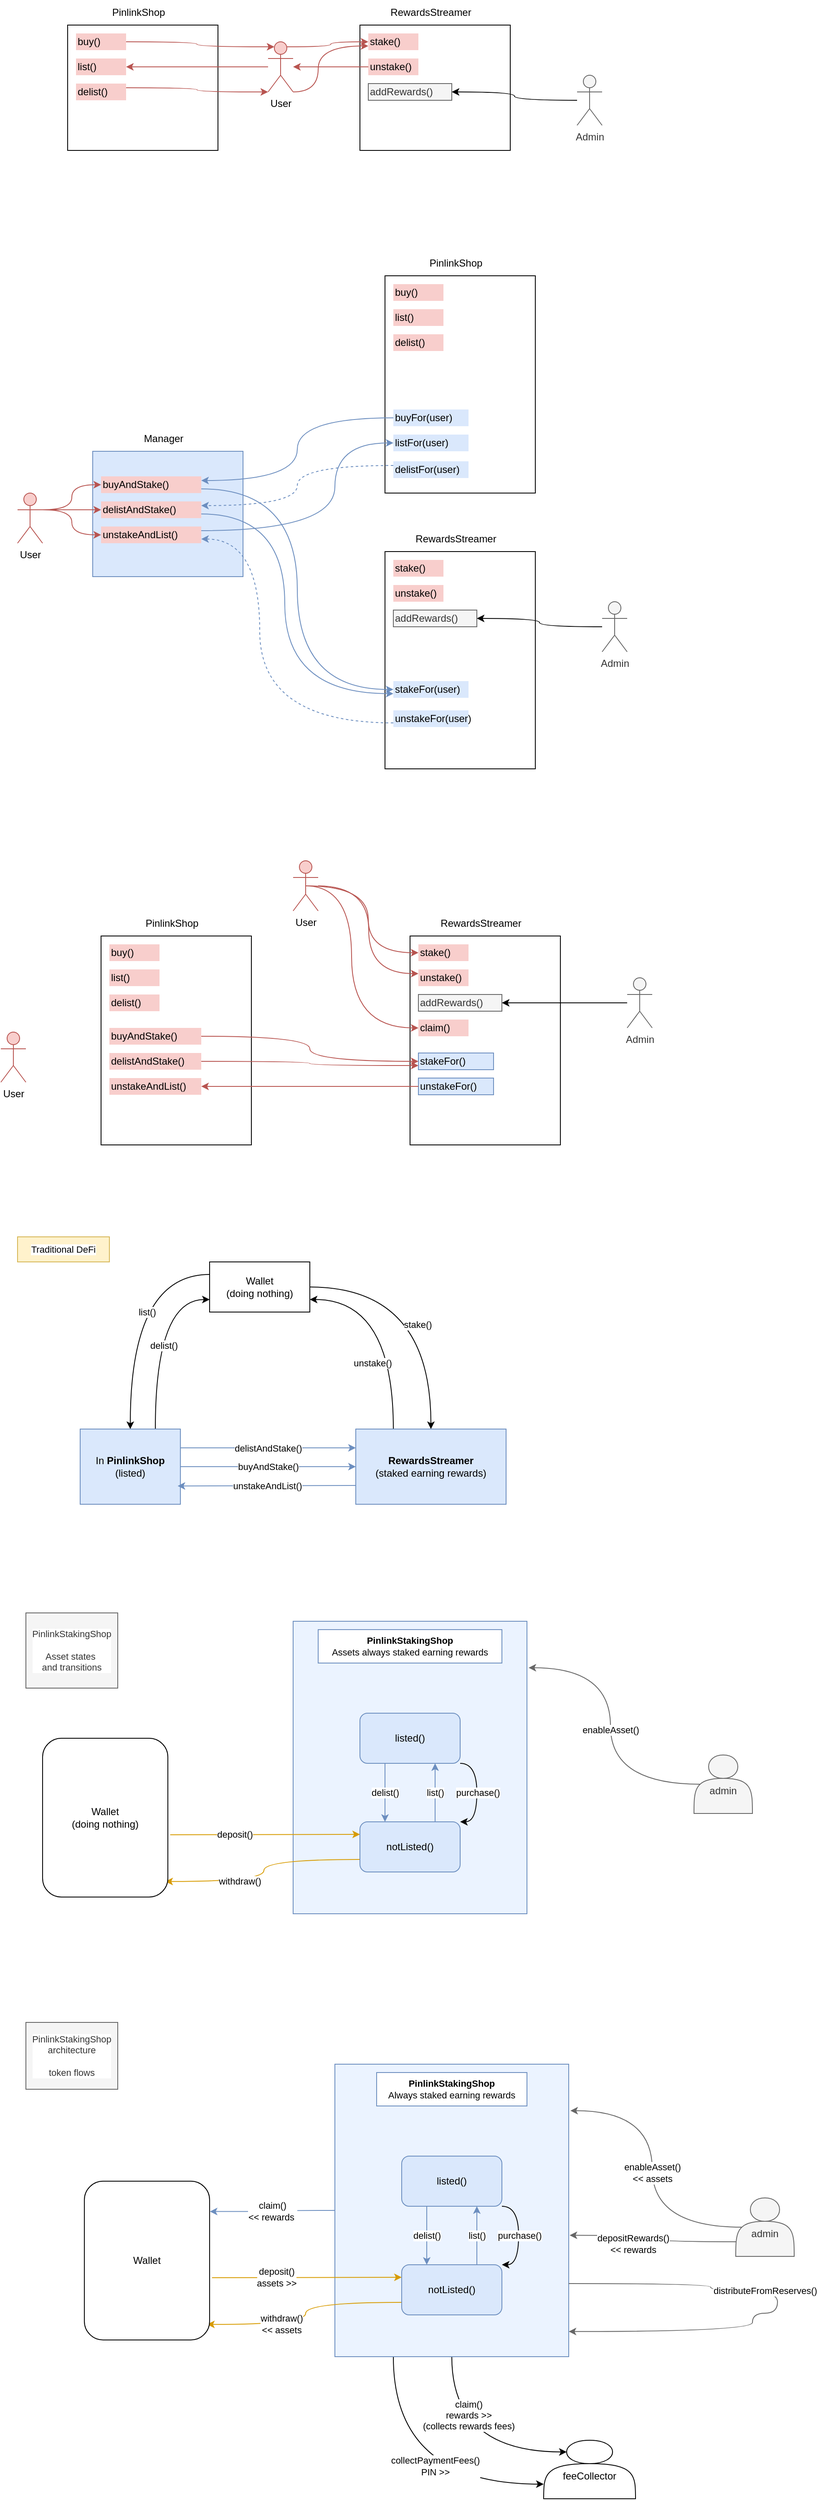 <mxfile version="26.0.16">
  <diagram name="Page-1" id="Sawo83BMKbQdK75Qdi_J">
    <mxGraphModel dx="1673" dy="957" grid="1" gridSize="10" guides="1" tooltips="1" connect="1" arrows="1" fold="1" page="1" pageScale="1" pageWidth="850" pageHeight="1100" math="0" shadow="0">
      <root>
        <mxCell id="0" />
        <mxCell id="1" parent="0" />
        <mxCell id="PQhuScfrUYGWe95c9BbK-16" value="" style="rounded=0;whiteSpace=wrap;html=1;fillColor=light-dark(#ebf3ff, #1d293b);strokeColor=#6c8ebf;" parent="1" vertex="1">
          <mxGeometry x="400" y="2200" width="280" height="350" as="geometry" />
        </mxCell>
        <mxCell id="JGkmI-_ZL2MUS3Ad0X21-11" value="" style="group" parent="1" vertex="1" connectable="0">
          <mxGeometry x="130" y="260" width="180" height="180" as="geometry" />
        </mxCell>
        <mxCell id="JGkmI-_ZL2MUS3Ad0X21-6" value="" style="whiteSpace=wrap;html=1;" parent="JGkmI-_ZL2MUS3Ad0X21-11" vertex="1">
          <mxGeometry y="30" width="180" height="150" as="geometry" />
        </mxCell>
        <mxCell id="JGkmI-_ZL2MUS3Ad0X21-7" value="PinlinkShop" style="text;html=1;align=center;verticalAlign=middle;whiteSpace=wrap;rounded=0;" parent="JGkmI-_ZL2MUS3Ad0X21-11" vertex="1">
          <mxGeometry x="55" width="60" height="30" as="geometry" />
        </mxCell>
        <mxCell id="JGkmI-_ZL2MUS3Ad0X21-8" value="list()" style="rounded=0;whiteSpace=wrap;html=1;strokeColor=none;fillColor=#f8cecc;align=left;" parent="JGkmI-_ZL2MUS3Ad0X21-11" vertex="1">
          <mxGeometry x="10" y="70" width="60" height="20" as="geometry" />
        </mxCell>
        <mxCell id="JGkmI-_ZL2MUS3Ad0X21-9" value="delist()" style="rounded=0;whiteSpace=wrap;html=1;strokeColor=none;fillColor=#f8cecc;align=left;" parent="JGkmI-_ZL2MUS3Ad0X21-11" vertex="1">
          <mxGeometry x="10" y="100" width="60" height="20" as="geometry" />
        </mxCell>
        <mxCell id="JGkmI-_ZL2MUS3Ad0X21-10" value="buy()" style="rounded=0;whiteSpace=wrap;html=1;strokeColor=none;fillColor=#f8cecc;align=left;" parent="JGkmI-_ZL2MUS3Ad0X21-11" vertex="1">
          <mxGeometry x="10" y="40" width="60" height="20" as="geometry" />
        </mxCell>
        <mxCell id="JGkmI-_ZL2MUS3Ad0X21-13" value="" style="group" parent="1" vertex="1" connectable="0">
          <mxGeometry x="480" y="260" width="180" height="180" as="geometry" />
        </mxCell>
        <mxCell id="JGkmI-_ZL2MUS3Ad0X21-14" value="" style="whiteSpace=wrap;html=1;" parent="JGkmI-_ZL2MUS3Ad0X21-13" vertex="1">
          <mxGeometry y="30" width="180" height="150" as="geometry" />
        </mxCell>
        <mxCell id="JGkmI-_ZL2MUS3Ad0X21-15" value="RewardsStreamer" style="text;html=1;align=center;verticalAlign=middle;whiteSpace=wrap;rounded=0;" parent="JGkmI-_ZL2MUS3Ad0X21-13" vertex="1">
          <mxGeometry x="55" width="60" height="30" as="geometry" />
        </mxCell>
        <mxCell id="JGkmI-_ZL2MUS3Ad0X21-16" value="stake()" style="rounded=0;whiteSpace=wrap;html=1;strokeColor=none;fillColor=#f8cecc;align=left;" parent="JGkmI-_ZL2MUS3Ad0X21-13" vertex="1">
          <mxGeometry x="10" y="40" width="60" height="20" as="geometry" />
        </mxCell>
        <mxCell id="JGkmI-_ZL2MUS3Ad0X21-17" value="unstake()" style="rounded=0;whiteSpace=wrap;html=1;strokeColor=none;fillColor=#f8cecc;align=left;" parent="JGkmI-_ZL2MUS3Ad0X21-13" vertex="1">
          <mxGeometry x="10" y="70" width="60" height="20" as="geometry" />
        </mxCell>
        <mxCell id="JGkmI-_ZL2MUS3Ad0X21-18" value="addRewards()" style="rounded=0;whiteSpace=wrap;html=1;strokeColor=#666666;fillColor=#f5f5f5;align=left;fontColor=#333333;" parent="JGkmI-_ZL2MUS3Ad0X21-13" vertex="1">
          <mxGeometry x="10" y="100" width="100" height="20" as="geometry" />
        </mxCell>
        <mxCell id="JGkmI-_ZL2MUS3Ad0X21-28" style="edgeStyle=orthogonalEdgeStyle;shape=connector;curved=1;rounded=0;orthogonalLoop=1;jettySize=auto;html=1;entryX=1;entryY=0.5;entryDx=0;entryDy=0;strokeColor=#b85450;align=center;verticalAlign=middle;fontFamily=Helvetica;fontSize=11;fontColor=default;labelBackgroundColor=default;endArrow=classic;fillColor=#f8cecc;" parent="1" source="JGkmI-_ZL2MUS3Ad0X21-19" target="JGkmI-_ZL2MUS3Ad0X21-8" edge="1">
          <mxGeometry relative="1" as="geometry" />
        </mxCell>
        <mxCell id="JGkmI-_ZL2MUS3Ad0X21-29" style="edgeStyle=orthogonalEdgeStyle;shape=connector;curved=1;rounded=0;orthogonalLoop=1;jettySize=auto;html=1;exitX=0.75;exitY=0.1;exitDx=0;exitDy=0;exitPerimeter=0;entryX=0;entryY=0.5;entryDx=0;entryDy=0;strokeColor=#b85450;align=center;verticalAlign=middle;fontFamily=Helvetica;fontSize=11;fontColor=default;labelBackgroundColor=default;endArrow=classic;fillColor=#f8cecc;" parent="1" source="JGkmI-_ZL2MUS3Ad0X21-19" target="JGkmI-_ZL2MUS3Ad0X21-16" edge="1">
          <mxGeometry relative="1" as="geometry" />
        </mxCell>
        <mxCell id="JGkmI-_ZL2MUS3Ad0X21-31" style="edgeStyle=orthogonalEdgeStyle;shape=connector;curved=1;rounded=0;orthogonalLoop=1;jettySize=auto;html=1;exitX=1;exitY=1;exitDx=0;exitDy=0;exitPerimeter=0;entryX=0;entryY=0.75;entryDx=0;entryDy=0;strokeColor=#b85450;align=center;verticalAlign=middle;fontFamily=Helvetica;fontSize=11;fontColor=default;labelBackgroundColor=default;endArrow=classic;fillColor=#f8cecc;" parent="1" source="JGkmI-_ZL2MUS3Ad0X21-19" target="JGkmI-_ZL2MUS3Ad0X21-16" edge="1">
          <mxGeometry relative="1" as="geometry">
            <Array as="points">
              <mxPoint x="430" y="370" />
              <mxPoint x="445" y="315" />
            </Array>
          </mxGeometry>
        </mxCell>
        <mxCell id="JGkmI-_ZL2MUS3Ad0X21-19" value="User" style="shape=umlActor;verticalLabelPosition=bottom;verticalAlign=top;html=1;outlineConnect=0;fillColor=#f8cecc;strokeColor=#b85450;" parent="1" vertex="1">
          <mxGeometry x="370" y="310" width="30" height="60" as="geometry" />
        </mxCell>
        <mxCell id="JGkmI-_ZL2MUS3Ad0X21-21" style="edgeStyle=orthogonalEdgeStyle;rounded=0;orthogonalLoop=1;jettySize=auto;html=1;curved=1;" parent="1" source="JGkmI-_ZL2MUS3Ad0X21-20" target="JGkmI-_ZL2MUS3Ad0X21-18" edge="1">
          <mxGeometry relative="1" as="geometry" />
        </mxCell>
        <mxCell id="JGkmI-_ZL2MUS3Ad0X21-20" value="Admin" style="shape=umlActor;verticalLabelPosition=bottom;verticalAlign=top;html=1;outlineConnect=0;fillColor=#f5f5f5;strokeColor=#666666;fontColor=#333333;" parent="1" vertex="1">
          <mxGeometry x="740" y="350" width="30" height="60" as="geometry" />
        </mxCell>
        <mxCell id="JGkmI-_ZL2MUS3Ad0X21-24" style="edgeStyle=orthogonalEdgeStyle;shape=connector;curved=1;rounded=0;orthogonalLoop=1;jettySize=auto;html=1;exitX=1;exitY=0.5;exitDx=0;exitDy=0;strokeColor=#b85450;align=center;verticalAlign=middle;fontFamily=Helvetica;fontSize=11;fontColor=default;labelBackgroundColor=default;endArrow=classic;fillColor=#f8cecc;entryX=0.25;entryY=0.1;entryDx=0;entryDy=0;entryPerimeter=0;" parent="1" source="JGkmI-_ZL2MUS3Ad0X21-10" target="JGkmI-_ZL2MUS3Ad0X21-19" edge="1">
          <mxGeometry relative="1" as="geometry">
            <mxPoint x="340" y="320" as="targetPoint" />
          </mxGeometry>
        </mxCell>
        <mxCell id="JGkmI-_ZL2MUS3Ad0X21-26" style="edgeStyle=orthogonalEdgeStyle;shape=connector;curved=1;rounded=0;orthogonalLoop=1;jettySize=auto;html=1;exitX=0;exitY=0.5;exitDx=0;exitDy=0;strokeColor=#b85450;align=center;verticalAlign=middle;fontFamily=Helvetica;fontSize=11;fontColor=default;labelBackgroundColor=default;endArrow=classic;fillColor=#f8cecc;" parent="1" source="JGkmI-_ZL2MUS3Ad0X21-17" target="JGkmI-_ZL2MUS3Ad0X21-19" edge="1">
          <mxGeometry relative="1" as="geometry" />
        </mxCell>
        <mxCell id="JGkmI-_ZL2MUS3Ad0X21-30" style="edgeStyle=orthogonalEdgeStyle;shape=connector;curved=1;rounded=0;orthogonalLoop=1;jettySize=auto;html=1;exitX=1;exitY=0.25;exitDx=0;exitDy=0;strokeColor=#b85450;align=center;verticalAlign=middle;fontFamily=Helvetica;fontSize=11;fontColor=default;labelBackgroundColor=default;endArrow=classic;fillColor=#f8cecc;entryX=0;entryY=1;entryDx=0;entryDy=0;entryPerimeter=0;" parent="1" source="JGkmI-_ZL2MUS3Ad0X21-9" target="JGkmI-_ZL2MUS3Ad0X21-19" edge="1">
          <mxGeometry relative="1" as="geometry">
            <mxPoint x="350" y="370" as="targetPoint" />
            <Array as="points">
              <mxPoint x="285" y="365" />
              <mxPoint x="285" y="370" />
            </Array>
          </mxGeometry>
        </mxCell>
        <mxCell id="JGkmI-_ZL2MUS3Ad0X21-38" value="" style="group" parent="1" vertex="1" connectable="0">
          <mxGeometry x="510" y="890" width="180" height="360" as="geometry" />
        </mxCell>
        <mxCell id="JGkmI-_ZL2MUS3Ad0X21-84" value="" style="group" parent="JGkmI-_ZL2MUS3Ad0X21-38" vertex="1" connectable="0">
          <mxGeometry width="180" height="290" as="geometry" />
        </mxCell>
        <mxCell id="JGkmI-_ZL2MUS3Ad0X21-39" value="" style="whiteSpace=wrap;html=1;" parent="JGkmI-_ZL2MUS3Ad0X21-84" vertex="1">
          <mxGeometry y="30" width="180" height="260" as="geometry" />
        </mxCell>
        <mxCell id="JGkmI-_ZL2MUS3Ad0X21-40" value="RewardsStreamer" style="text;html=1;align=center;verticalAlign=middle;whiteSpace=wrap;rounded=0;" parent="JGkmI-_ZL2MUS3Ad0X21-84" vertex="1">
          <mxGeometry x="55" width="60" height="30" as="geometry" />
        </mxCell>
        <mxCell id="JGkmI-_ZL2MUS3Ad0X21-41" value="stake()" style="rounded=0;whiteSpace=wrap;html=1;strokeColor=none;fillColor=#f8cecc;align=left;" parent="JGkmI-_ZL2MUS3Ad0X21-84" vertex="1">
          <mxGeometry x="10" y="40" width="60" height="20" as="geometry" />
        </mxCell>
        <mxCell id="JGkmI-_ZL2MUS3Ad0X21-42" value="unstake()" style="rounded=0;whiteSpace=wrap;html=1;strokeColor=none;fillColor=#f8cecc;align=left;" parent="JGkmI-_ZL2MUS3Ad0X21-84" vertex="1">
          <mxGeometry x="10" y="70" width="60" height="20" as="geometry" />
        </mxCell>
        <mxCell id="JGkmI-_ZL2MUS3Ad0X21-43" value="addRewards()" style="rounded=0;whiteSpace=wrap;html=1;strokeColor=#666666;fillColor=#f5f5f5;align=left;fontColor=#333333;" parent="JGkmI-_ZL2MUS3Ad0X21-84" vertex="1">
          <mxGeometry x="10" y="100" width="100" height="20" as="geometry" />
        </mxCell>
        <mxCell id="JGkmI-_ZL2MUS3Ad0X21-63" value="stakeFor(user)" style="rounded=0;whiteSpace=wrap;html=1;strokeColor=none;fillColor=#dae8fc;align=left;" parent="JGkmI-_ZL2MUS3Ad0X21-84" vertex="1">
          <mxGeometry x="10" y="185" width="90" height="20" as="geometry" />
        </mxCell>
        <mxCell id="JGkmI-_ZL2MUS3Ad0X21-64" value="unstakeFor(user)" style="rounded=0;whiteSpace=wrap;html=1;strokeColor=none;fillColor=#dae8fc;align=left;" parent="JGkmI-_ZL2MUS3Ad0X21-84" vertex="1">
          <mxGeometry x="10" y="220" width="90" height="20" as="geometry" />
        </mxCell>
        <mxCell id="JGkmI-_ZL2MUS3Ad0X21-48" style="edgeStyle=orthogonalEdgeStyle;rounded=0;orthogonalLoop=1;jettySize=auto;html=1;curved=1;" parent="1" source="JGkmI-_ZL2MUS3Ad0X21-49" target="JGkmI-_ZL2MUS3Ad0X21-43" edge="1">
          <mxGeometry relative="1" as="geometry" />
        </mxCell>
        <mxCell id="JGkmI-_ZL2MUS3Ad0X21-49" value="Admin" style="shape=umlActor;verticalLabelPosition=bottom;verticalAlign=top;html=1;outlineConnect=0;fillColor=#f5f5f5;strokeColor=#666666;fontColor=#333333;" parent="1" vertex="1">
          <mxGeometry x="770" y="980" width="30" height="60" as="geometry" />
        </mxCell>
        <mxCell id="JGkmI-_ZL2MUS3Ad0X21-65" value="" style="group" parent="1" vertex="1" connectable="0">
          <mxGeometry x="310" y="830" width="180" height="360" as="geometry" />
        </mxCell>
        <mxCell id="JGkmI-_ZL2MUS3Ad0X21-82" value="" style="group" parent="JGkmI-_ZL2MUS3Ad0X21-65" vertex="1" connectable="0">
          <mxGeometry x="-240" y="-60" width="270" height="180" as="geometry" />
        </mxCell>
        <mxCell id="JGkmI-_ZL2MUS3Ad0X21-66" value="" style="whiteSpace=wrap;html=1;fillColor=#dae8fc;strokeColor=#6c8ebf;" parent="JGkmI-_ZL2MUS3Ad0X21-82" vertex="1">
          <mxGeometry x="90" y="30" width="180" height="150" as="geometry" />
        </mxCell>
        <mxCell id="JGkmI-_ZL2MUS3Ad0X21-67" value="Manager" style="text;html=1;align=center;verticalAlign=middle;whiteSpace=wrap;rounded=0;" parent="JGkmI-_ZL2MUS3Ad0X21-82" vertex="1">
          <mxGeometry x="145" width="60" height="30" as="geometry" />
        </mxCell>
        <mxCell id="JGkmI-_ZL2MUS3Ad0X21-74" value="buyAndStake()" style="rounded=0;whiteSpace=wrap;html=1;strokeColor=none;fillColor=#f8cecc;align=left;" parent="JGkmI-_ZL2MUS3Ad0X21-82" vertex="1">
          <mxGeometry x="100" y="60" width="120" height="20" as="geometry" />
        </mxCell>
        <mxCell id="JGkmI-_ZL2MUS3Ad0X21-75" value="delistAndStake()" style="rounded=0;whiteSpace=wrap;html=1;strokeColor=none;fillColor=#f8cecc;align=left;" parent="JGkmI-_ZL2MUS3Ad0X21-82" vertex="1">
          <mxGeometry x="100" y="90" width="120" height="20" as="geometry" />
        </mxCell>
        <mxCell id="JGkmI-_ZL2MUS3Ad0X21-76" value="unstakeAndList()" style="rounded=0;whiteSpace=wrap;html=1;strokeColor=none;fillColor=#f8cecc;align=left;" parent="JGkmI-_ZL2MUS3Ad0X21-82" vertex="1">
          <mxGeometry x="100" y="120" width="120" height="20" as="geometry" />
        </mxCell>
        <mxCell id="JGkmI-_ZL2MUS3Ad0X21-78" style="edgeStyle=orthogonalEdgeStyle;shape=connector;curved=1;rounded=0;orthogonalLoop=1;jettySize=auto;html=1;exitX=1;exitY=0.333;exitDx=0;exitDy=0;exitPerimeter=0;strokeColor=#b85450;align=center;verticalAlign=middle;fontFamily=Helvetica;fontSize=11;fontColor=default;labelBackgroundColor=default;endArrow=classic;fillColor=#f8cecc;" parent="JGkmI-_ZL2MUS3Ad0X21-82" source="JGkmI-_ZL2MUS3Ad0X21-77" target="JGkmI-_ZL2MUS3Ad0X21-74" edge="1">
          <mxGeometry relative="1" as="geometry" />
        </mxCell>
        <mxCell id="JGkmI-_ZL2MUS3Ad0X21-79" style="edgeStyle=orthogonalEdgeStyle;shape=connector;curved=1;rounded=0;orthogonalLoop=1;jettySize=auto;html=1;exitX=1;exitY=0.333;exitDx=0;exitDy=0;exitPerimeter=0;entryX=0;entryY=0.5;entryDx=0;entryDy=0;strokeColor=#b85450;align=center;verticalAlign=middle;fontFamily=Helvetica;fontSize=11;fontColor=default;labelBackgroundColor=default;endArrow=classic;fillColor=#f8cecc;" parent="JGkmI-_ZL2MUS3Ad0X21-82" source="JGkmI-_ZL2MUS3Ad0X21-77" target="JGkmI-_ZL2MUS3Ad0X21-75" edge="1">
          <mxGeometry relative="1" as="geometry" />
        </mxCell>
        <mxCell id="JGkmI-_ZL2MUS3Ad0X21-80" style="edgeStyle=orthogonalEdgeStyle;shape=connector;curved=1;rounded=0;orthogonalLoop=1;jettySize=auto;html=1;exitX=1;exitY=0.333;exitDx=0;exitDy=0;exitPerimeter=0;entryX=0;entryY=0.5;entryDx=0;entryDy=0;strokeColor=#b85450;align=center;verticalAlign=middle;fontFamily=Helvetica;fontSize=11;fontColor=default;labelBackgroundColor=default;endArrow=classic;fillColor=#f8cecc;" parent="JGkmI-_ZL2MUS3Ad0X21-82" source="JGkmI-_ZL2MUS3Ad0X21-77" target="JGkmI-_ZL2MUS3Ad0X21-76" edge="1">
          <mxGeometry relative="1" as="geometry" />
        </mxCell>
        <mxCell id="JGkmI-_ZL2MUS3Ad0X21-77" value="User" style="shape=umlActor;verticalLabelPosition=bottom;verticalAlign=top;html=1;outlineConnect=0;fillColor=#f8cecc;strokeColor=#b85450;" parent="JGkmI-_ZL2MUS3Ad0X21-82" vertex="1">
          <mxGeometry y="80" width="30" height="60" as="geometry" />
        </mxCell>
        <mxCell id="JGkmI-_ZL2MUS3Ad0X21-83" value="" style="group" parent="1" vertex="1" connectable="0">
          <mxGeometry x="510" y="560" width="180" height="290" as="geometry" />
        </mxCell>
        <mxCell id="JGkmI-_ZL2MUS3Ad0X21-33" value="" style="whiteSpace=wrap;html=1;" parent="JGkmI-_ZL2MUS3Ad0X21-83" vertex="1">
          <mxGeometry y="30" width="180" height="260" as="geometry" />
        </mxCell>
        <mxCell id="JGkmI-_ZL2MUS3Ad0X21-34" value="PinlinkShop" style="text;html=1;align=center;verticalAlign=middle;whiteSpace=wrap;rounded=0;" parent="JGkmI-_ZL2MUS3Ad0X21-83" vertex="1">
          <mxGeometry x="55" width="60" height="30" as="geometry" />
        </mxCell>
        <mxCell id="JGkmI-_ZL2MUS3Ad0X21-35" value="list()" style="rounded=0;whiteSpace=wrap;html=1;strokeColor=none;fillColor=#f8cecc;align=left;" parent="JGkmI-_ZL2MUS3Ad0X21-83" vertex="1">
          <mxGeometry x="10" y="70" width="60" height="20" as="geometry" />
        </mxCell>
        <mxCell id="JGkmI-_ZL2MUS3Ad0X21-36" value="delist()" style="rounded=0;whiteSpace=wrap;html=1;strokeColor=none;fillColor=#f8cecc;align=left;" parent="JGkmI-_ZL2MUS3Ad0X21-83" vertex="1">
          <mxGeometry x="10" y="100" width="60" height="20" as="geometry" />
        </mxCell>
        <mxCell id="JGkmI-_ZL2MUS3Ad0X21-37" value="buy()" style="rounded=0;whiteSpace=wrap;html=1;strokeColor=none;fillColor=#f8cecc;align=left;" parent="JGkmI-_ZL2MUS3Ad0X21-83" vertex="1">
          <mxGeometry x="10" y="40" width="60" height="20" as="geometry" />
        </mxCell>
        <mxCell id="JGkmI-_ZL2MUS3Ad0X21-53" value="buyFor(user)" style="rounded=0;whiteSpace=wrap;html=1;strokeColor=none;fillColor=#dae8fc;align=left;" parent="JGkmI-_ZL2MUS3Ad0X21-83" vertex="1">
          <mxGeometry x="10" y="190" width="90" height="20" as="geometry" />
        </mxCell>
        <mxCell id="JGkmI-_ZL2MUS3Ad0X21-61" value="listFor(user)" style="rounded=0;whiteSpace=wrap;html=1;strokeColor=none;fillColor=#dae8fc;align=left;" parent="JGkmI-_ZL2MUS3Ad0X21-83" vertex="1">
          <mxGeometry x="10" y="220" width="90" height="20" as="geometry" />
        </mxCell>
        <mxCell id="JGkmI-_ZL2MUS3Ad0X21-62" value="delistFor(user)" style="rounded=0;whiteSpace=wrap;html=1;strokeColor=none;fillColor=#dae8fc;align=left;" parent="JGkmI-_ZL2MUS3Ad0X21-83" vertex="1">
          <mxGeometry x="10" y="252" width="90" height="20" as="geometry" />
        </mxCell>
        <mxCell id="JGkmI-_ZL2MUS3Ad0X21-85" style="edgeStyle=orthogonalEdgeStyle;shape=connector;curved=1;rounded=0;orthogonalLoop=1;jettySize=auto;html=1;exitX=0;exitY=0.5;exitDx=0;exitDy=0;entryX=1;entryY=0.25;entryDx=0;entryDy=0;strokeColor=#6c8ebf;align=center;verticalAlign=middle;fontFamily=Helvetica;fontSize=11;fontColor=default;labelBackgroundColor=default;endArrow=classic;fillColor=#dae8fc;" parent="1" source="JGkmI-_ZL2MUS3Ad0X21-53" target="JGkmI-_ZL2MUS3Ad0X21-74" edge="1">
          <mxGeometry relative="1" as="geometry" />
        </mxCell>
        <mxCell id="JGkmI-_ZL2MUS3Ad0X21-86" style="edgeStyle=orthogonalEdgeStyle;shape=connector;curved=1;rounded=0;orthogonalLoop=1;jettySize=auto;html=1;exitX=1;exitY=0.75;exitDx=0;exitDy=0;entryX=0;entryY=0.5;entryDx=0;entryDy=0;strokeColor=#6c8ebf;align=center;verticalAlign=middle;fontFamily=Helvetica;fontSize=11;fontColor=default;labelBackgroundColor=default;endArrow=classic;fillColor=#dae8fc;" parent="1" source="JGkmI-_ZL2MUS3Ad0X21-74" target="JGkmI-_ZL2MUS3Ad0X21-63" edge="1">
          <mxGeometry relative="1" as="geometry" />
        </mxCell>
        <mxCell id="JGkmI-_ZL2MUS3Ad0X21-87" style="edgeStyle=orthogonalEdgeStyle;shape=connector;curved=1;rounded=0;orthogonalLoop=1;jettySize=auto;html=1;exitX=0;exitY=0.25;exitDx=0;exitDy=0;entryX=1;entryY=0.25;entryDx=0;entryDy=0;strokeColor=#6c8ebf;align=center;verticalAlign=middle;fontFamily=Helvetica;fontSize=11;fontColor=default;labelBackgroundColor=default;endArrow=classic;fillColor=#dae8fc;dashed=1;" parent="1" source="JGkmI-_ZL2MUS3Ad0X21-62" target="JGkmI-_ZL2MUS3Ad0X21-75" edge="1">
          <mxGeometry relative="1" as="geometry" />
        </mxCell>
        <mxCell id="JGkmI-_ZL2MUS3Ad0X21-88" style="edgeStyle=orthogonalEdgeStyle;shape=connector;curved=1;rounded=0;orthogonalLoop=1;jettySize=auto;html=1;exitX=1;exitY=0.75;exitDx=0;exitDy=0;entryX=0;entryY=0.75;entryDx=0;entryDy=0;strokeColor=#6c8ebf;align=center;verticalAlign=middle;fontFamily=Helvetica;fontSize=11;fontColor=default;labelBackgroundColor=default;endArrow=classic;fillColor=#dae8fc;" parent="1" source="JGkmI-_ZL2MUS3Ad0X21-75" target="JGkmI-_ZL2MUS3Ad0X21-63" edge="1">
          <mxGeometry relative="1" as="geometry">
            <Array as="points">
              <mxPoint x="390" y="875" />
              <mxPoint x="390" y="1090" />
            </Array>
          </mxGeometry>
        </mxCell>
        <mxCell id="JGkmI-_ZL2MUS3Ad0X21-89" style="edgeStyle=orthogonalEdgeStyle;shape=connector;curved=1;rounded=0;orthogonalLoop=1;jettySize=auto;html=1;exitX=0;exitY=0.75;exitDx=0;exitDy=0;entryX=1;entryY=0.75;entryDx=0;entryDy=0;strokeColor=#6c8ebf;align=center;verticalAlign=middle;fontFamily=Helvetica;fontSize=11;fontColor=default;labelBackgroundColor=default;endArrow=classic;fillColor=#dae8fc;dashed=1;strokeWidth=1;" parent="1" source="JGkmI-_ZL2MUS3Ad0X21-64" target="JGkmI-_ZL2MUS3Ad0X21-76" edge="1">
          <mxGeometry relative="1" as="geometry">
            <Array as="points">
              <mxPoint x="360" y="1125" />
              <mxPoint x="360" y="905" />
            </Array>
          </mxGeometry>
        </mxCell>
        <mxCell id="JGkmI-_ZL2MUS3Ad0X21-90" style="edgeStyle=orthogonalEdgeStyle;shape=connector;curved=1;rounded=0;orthogonalLoop=1;jettySize=auto;html=1;exitX=1;exitY=0.25;exitDx=0;exitDy=0;entryX=0;entryY=0.5;entryDx=0;entryDy=0;strokeColor=#6c8ebf;align=center;verticalAlign=middle;fontFamily=Helvetica;fontSize=11;fontColor=default;labelBackgroundColor=default;endArrow=classic;fillColor=#dae8fc;" parent="1" source="JGkmI-_ZL2MUS3Ad0X21-76" target="JGkmI-_ZL2MUS3Ad0X21-61" edge="1">
          <mxGeometry relative="1" as="geometry">
            <Array as="points">
              <mxPoint x="450" y="895" />
              <mxPoint x="450" y="790" />
            </Array>
          </mxGeometry>
        </mxCell>
        <mxCell id="xWk3L9DBMtBXR3yc8dHx-1" value="" style="group" parent="1" vertex="1" connectable="0">
          <mxGeometry x="170" y="1350" width="180" height="280" as="geometry" />
        </mxCell>
        <mxCell id="xWk3L9DBMtBXR3yc8dHx-2" value="" style="whiteSpace=wrap;html=1;" parent="xWk3L9DBMtBXR3yc8dHx-1" vertex="1">
          <mxGeometry y="30" width="180" height="250" as="geometry" />
        </mxCell>
        <mxCell id="xWk3L9DBMtBXR3yc8dHx-3" value="PinlinkShop" style="text;html=1;align=center;verticalAlign=middle;whiteSpace=wrap;rounded=0;" parent="xWk3L9DBMtBXR3yc8dHx-1" vertex="1">
          <mxGeometry x="55" width="60" height="30" as="geometry" />
        </mxCell>
        <mxCell id="xWk3L9DBMtBXR3yc8dHx-4" value="list()" style="rounded=0;whiteSpace=wrap;html=1;strokeColor=none;fillColor=#f8cecc;align=left;" parent="xWk3L9DBMtBXR3yc8dHx-1" vertex="1">
          <mxGeometry x="10" y="70" width="60" height="20" as="geometry" />
        </mxCell>
        <mxCell id="xWk3L9DBMtBXR3yc8dHx-5" value="delist()" style="rounded=0;whiteSpace=wrap;html=1;strokeColor=none;fillColor=#f8cecc;align=left;" parent="xWk3L9DBMtBXR3yc8dHx-1" vertex="1">
          <mxGeometry x="10" y="100" width="60" height="20" as="geometry" />
        </mxCell>
        <mxCell id="xWk3L9DBMtBXR3yc8dHx-6" value="buy()" style="rounded=0;whiteSpace=wrap;html=1;strokeColor=none;fillColor=#f8cecc;align=left;" parent="xWk3L9DBMtBXR3yc8dHx-1" vertex="1">
          <mxGeometry x="10" y="40" width="60" height="20" as="geometry" />
        </mxCell>
        <mxCell id="xWk3L9DBMtBXR3yc8dHx-23" value="buyAndStake()" style="rounded=0;whiteSpace=wrap;html=1;strokeColor=none;fillColor=#f8cecc;align=left;" parent="xWk3L9DBMtBXR3yc8dHx-1" vertex="1">
          <mxGeometry x="10" y="140" width="110" height="20" as="geometry" />
        </mxCell>
        <mxCell id="xWk3L9DBMtBXR3yc8dHx-24" value="delistAndStake()" style="rounded=0;whiteSpace=wrap;html=1;strokeColor=none;fillColor=#f8cecc;align=left;" parent="xWk3L9DBMtBXR3yc8dHx-1" vertex="1">
          <mxGeometry x="10" y="170" width="110" height="20" as="geometry" />
        </mxCell>
        <mxCell id="xWk3L9DBMtBXR3yc8dHx-29" value="unstakeAndList()" style="rounded=0;whiteSpace=wrap;html=1;strokeColor=none;fillColor=#f8cecc;align=left;" parent="xWk3L9DBMtBXR3yc8dHx-1" vertex="1">
          <mxGeometry x="10" y="200" width="110" height="20" as="geometry" />
        </mxCell>
        <mxCell id="xWk3L9DBMtBXR3yc8dHx-7" value="" style="group" parent="1" vertex="1" connectable="0">
          <mxGeometry x="540" y="1350" width="180" height="280" as="geometry" />
        </mxCell>
        <mxCell id="xWk3L9DBMtBXR3yc8dHx-8" value="" style="whiteSpace=wrap;html=1;" parent="xWk3L9DBMtBXR3yc8dHx-7" vertex="1">
          <mxGeometry y="30" width="180" height="250" as="geometry" />
        </mxCell>
        <mxCell id="xWk3L9DBMtBXR3yc8dHx-9" value="RewardsStreamer" style="text;html=1;align=center;verticalAlign=middle;whiteSpace=wrap;rounded=0;" parent="xWk3L9DBMtBXR3yc8dHx-7" vertex="1">
          <mxGeometry x="55" width="60" height="30" as="geometry" />
        </mxCell>
        <mxCell id="xWk3L9DBMtBXR3yc8dHx-10" value="stake()" style="rounded=0;whiteSpace=wrap;html=1;strokeColor=none;fillColor=#f8cecc;align=left;" parent="xWk3L9DBMtBXR3yc8dHx-7" vertex="1">
          <mxGeometry x="10" y="40" width="60" height="20" as="geometry" />
        </mxCell>
        <mxCell id="xWk3L9DBMtBXR3yc8dHx-11" value="unstake()" style="rounded=0;whiteSpace=wrap;html=1;strokeColor=none;fillColor=#f8cecc;align=left;" parent="xWk3L9DBMtBXR3yc8dHx-7" vertex="1">
          <mxGeometry x="10" y="70" width="60" height="20" as="geometry" />
        </mxCell>
        <mxCell id="xWk3L9DBMtBXR3yc8dHx-12" value="addRewards()" style="rounded=0;whiteSpace=wrap;html=1;strokeColor=#666666;fillColor=#f5f5f5;align=left;fontColor=#333333;" parent="xWk3L9DBMtBXR3yc8dHx-7" vertex="1">
          <mxGeometry x="10" y="100" width="100" height="20" as="geometry" />
        </mxCell>
        <mxCell id="xWk3L9DBMtBXR3yc8dHx-25" value="claim()" style="rounded=0;whiteSpace=wrap;html=1;strokeColor=none;fillColor=#f8cecc;align=left;" parent="xWk3L9DBMtBXR3yc8dHx-7" vertex="1">
          <mxGeometry x="10" y="130" width="60" height="20" as="geometry" />
        </mxCell>
        <mxCell id="xWk3L9DBMtBXR3yc8dHx-33" value="stakeFor()" style="rounded=0;whiteSpace=wrap;html=1;strokeColor=#6c8ebf;fillColor=#dae8fc;align=left;" parent="xWk3L9DBMtBXR3yc8dHx-7" vertex="1">
          <mxGeometry x="10" y="170" width="90" height="20" as="geometry" />
        </mxCell>
        <mxCell id="xWk3L9DBMtBXR3yc8dHx-34" value="unstakeFor()" style="rounded=0;whiteSpace=wrap;html=1;strokeColor=#6c8ebf;fillColor=#dae8fc;align=left;" parent="xWk3L9DBMtBXR3yc8dHx-7" vertex="1">
          <mxGeometry x="10" y="200" width="90" height="20" as="geometry" />
        </mxCell>
        <mxCell id="xWk3L9DBMtBXR3yc8dHx-17" style="edgeStyle=orthogonalEdgeStyle;rounded=0;orthogonalLoop=1;jettySize=auto;html=1;curved=1;" parent="1" source="xWk3L9DBMtBXR3yc8dHx-18" target="xWk3L9DBMtBXR3yc8dHx-12" edge="1">
          <mxGeometry relative="1" as="geometry" />
        </mxCell>
        <mxCell id="xWk3L9DBMtBXR3yc8dHx-18" value="Admin" style="shape=umlActor;verticalLabelPosition=bottom;verticalAlign=top;html=1;outlineConnect=0;fillColor=#f5f5f5;strokeColor=#666666;fontColor=#333333;" parent="1" vertex="1">
          <mxGeometry x="800" y="1430" width="30" height="60" as="geometry" />
        </mxCell>
        <mxCell id="xWk3L9DBMtBXR3yc8dHx-27" style="edgeStyle=orthogonalEdgeStyle;rounded=0;orthogonalLoop=1;jettySize=auto;html=1;exitX=1;exitY=0.5;exitDx=0;exitDy=0;entryX=0;entryY=0.5;entryDx=0;entryDy=0;strokeColor=#b85450;curved=1;fillColor=#f8cecc;" parent="1" source="xWk3L9DBMtBXR3yc8dHx-23" target="xWk3L9DBMtBXR3yc8dHx-33" edge="1">
          <mxGeometry relative="1" as="geometry" />
        </mxCell>
        <mxCell id="xWk3L9DBMtBXR3yc8dHx-28" style="edgeStyle=orthogonalEdgeStyle;shape=connector;curved=1;rounded=0;orthogonalLoop=1;jettySize=auto;html=1;exitX=1;exitY=0.5;exitDx=0;exitDy=0;entryX=0;entryY=0.75;entryDx=0;entryDy=0;strokeColor=#b85450;align=center;verticalAlign=middle;fontFamily=Helvetica;fontSize=11;fontColor=default;labelBackgroundColor=default;endArrow=classic;fillColor=#f8cecc;" parent="1" source="xWk3L9DBMtBXR3yc8dHx-24" target="xWk3L9DBMtBXR3yc8dHx-33" edge="1">
          <mxGeometry relative="1" as="geometry" />
        </mxCell>
        <mxCell id="xWk3L9DBMtBXR3yc8dHx-30" style="edgeStyle=orthogonalEdgeStyle;shape=connector;curved=1;rounded=0;orthogonalLoop=1;jettySize=auto;html=1;exitX=0;exitY=0.5;exitDx=0;exitDy=0;entryX=1;entryY=0.5;entryDx=0;entryDy=0;strokeColor=#b85450;align=center;verticalAlign=middle;fontFamily=Helvetica;fontSize=11;fontColor=default;labelBackgroundColor=default;endArrow=classic;fillColor=#f8cecc;" parent="1" source="xWk3L9DBMtBXR3yc8dHx-34" target="xWk3L9DBMtBXR3yc8dHx-29" edge="1">
          <mxGeometry relative="1" as="geometry" />
        </mxCell>
        <mxCell id="xWk3L9DBMtBXR3yc8dHx-37" style="edgeStyle=orthogonalEdgeStyle;shape=connector;curved=1;rounded=0;orthogonalLoop=1;jettySize=auto;html=1;exitX=0.5;exitY=0.5;exitDx=0;exitDy=0;exitPerimeter=0;entryX=0;entryY=0.5;entryDx=0;entryDy=0;strokeColor=#b85450;align=center;verticalAlign=middle;fontFamily=Helvetica;fontSize=11;fontColor=default;labelBackgroundColor=default;endArrow=classic;fillColor=#f8cecc;" parent="1" source="xWk3L9DBMtBXR3yc8dHx-31" target="xWk3L9DBMtBXR3yc8dHx-10" edge="1">
          <mxGeometry relative="1" as="geometry" />
        </mxCell>
        <mxCell id="xWk3L9DBMtBXR3yc8dHx-38" style="edgeStyle=orthogonalEdgeStyle;shape=connector;curved=1;rounded=0;orthogonalLoop=1;jettySize=auto;html=1;entryX=0;entryY=0.25;entryDx=0;entryDy=0;strokeColor=#b85450;align=center;verticalAlign=middle;fontFamily=Helvetica;fontSize=11;fontColor=default;labelBackgroundColor=default;endArrow=classic;fillColor=#f8cecc;" parent="1" target="xWk3L9DBMtBXR3yc8dHx-11" edge="1">
          <mxGeometry relative="1" as="geometry">
            <mxPoint x="430" y="1320" as="sourcePoint" />
          </mxGeometry>
        </mxCell>
        <mxCell id="xWk3L9DBMtBXR3yc8dHx-39" style="edgeStyle=orthogonalEdgeStyle;shape=connector;curved=1;rounded=0;orthogonalLoop=1;jettySize=auto;html=1;exitX=0.5;exitY=0.5;exitDx=0;exitDy=0;exitPerimeter=0;entryX=0;entryY=0.5;entryDx=0;entryDy=0;strokeColor=#b85450;align=center;verticalAlign=middle;fontFamily=Helvetica;fontSize=11;fontColor=default;labelBackgroundColor=default;endArrow=classic;fillColor=#f8cecc;" parent="1" source="xWk3L9DBMtBXR3yc8dHx-31" target="xWk3L9DBMtBXR3yc8dHx-25" edge="1">
          <mxGeometry relative="1" as="geometry">
            <Array as="points">
              <mxPoint x="470" y="1320" />
              <mxPoint x="470" y="1490" />
            </Array>
          </mxGeometry>
        </mxCell>
        <mxCell id="xWk3L9DBMtBXR3yc8dHx-31" value="User" style="shape=umlActor;verticalLabelPosition=bottom;verticalAlign=top;html=1;outlineConnect=0;fillColor=#f8cecc;strokeColor=#b85450;" parent="1" vertex="1">
          <mxGeometry x="400" y="1290" width="30" height="60" as="geometry" />
        </mxCell>
        <mxCell id="xWk3L9DBMtBXR3yc8dHx-36" value="User" style="shape=umlActor;verticalLabelPosition=bottom;verticalAlign=top;html=1;outlineConnect=0;fillColor=#f8cecc;strokeColor=#b85450;" parent="1" vertex="1">
          <mxGeometry x="50" y="1495" width="30" height="60" as="geometry" />
        </mxCell>
        <mxCell id="PQhuScfrUYGWe95c9BbK-4" style="edgeStyle=orthogonalEdgeStyle;rounded=0;orthogonalLoop=1;jettySize=auto;html=1;exitX=0;exitY=0.25;exitDx=0;exitDy=0;curved=1;" parent="1" source="PQhuScfrUYGWe95c9BbK-1" target="PQhuScfrUYGWe95c9BbK-3" edge="1">
          <mxGeometry relative="1" as="geometry" />
        </mxCell>
        <mxCell id="PQhuScfrUYGWe95c9BbK-6" value="list()" style="edgeLabel;html=1;align=center;verticalAlign=middle;resizable=0;points=[];fontFamily=Helvetica;fontSize=11;fontColor=default;labelBackgroundColor=default;" parent="PQhuScfrUYGWe95c9BbK-4" vertex="1" connectable="0">
          <mxGeometry x="-0.42" y="12" relative="1" as="geometry">
            <mxPoint x="6" y="33" as="offset" />
          </mxGeometry>
        </mxCell>
        <mxCell id="PQhuScfrUYGWe95c9BbK-8" value="stake()" style="edgeStyle=orthogonalEdgeStyle;shape=connector;curved=1;rounded=0;orthogonalLoop=1;jettySize=auto;html=1;exitX=1;exitY=0.5;exitDx=0;exitDy=0;entryX=0.5;entryY=0;entryDx=0;entryDy=0;strokeColor=default;align=center;verticalAlign=middle;fontFamily=Helvetica;fontSize=11;fontColor=default;labelBackgroundColor=default;endArrow=classic;" parent="1" source="PQhuScfrUYGWe95c9BbK-1" target="PQhuScfrUYGWe95c9BbK-2" edge="1">
          <mxGeometry x="-0.184" y="-45" relative="1" as="geometry">
            <mxPoint x="360" y="1795" as="sourcePoint" />
            <mxPoint as="offset" />
          </mxGeometry>
        </mxCell>
        <mxCell id="PQhuScfrUYGWe95c9BbK-1" value="Wallet&lt;div&gt;(doing nothing)&lt;/div&gt;" style="rounded=0;whiteSpace=wrap;html=1;" parent="1" vertex="1">
          <mxGeometry x="300" y="1770" width="120" height="60" as="geometry" />
        </mxCell>
        <mxCell id="PQhuScfrUYGWe95c9BbK-9" value="unstake()" style="edgeStyle=orthogonalEdgeStyle;shape=connector;curved=1;rounded=0;orthogonalLoop=1;jettySize=auto;html=1;exitX=0.25;exitY=0;exitDx=0;exitDy=0;entryX=1;entryY=0.75;entryDx=0;entryDy=0;strokeColor=default;align=center;verticalAlign=middle;fontFamily=Helvetica;fontSize=11;fontColor=default;labelBackgroundColor=default;endArrow=classic;" parent="1" source="PQhuScfrUYGWe95c9BbK-2" target="PQhuScfrUYGWe95c9BbK-1" edge="1">
          <mxGeometry x="-0.375" y="25" relative="1" as="geometry">
            <mxPoint x="360" y="1810" as="targetPoint" />
            <mxPoint as="offset" />
          </mxGeometry>
        </mxCell>
        <mxCell id="PQhuScfrUYGWe95c9BbK-2" value="&lt;b&gt;RewardsStreamer&lt;/b&gt;&lt;div&gt;(staked earning rewards)&lt;/div&gt;" style="rounded=0;whiteSpace=wrap;html=1;fillColor=#dae8fc;strokeColor=#6c8ebf;" parent="1" vertex="1">
          <mxGeometry x="475" y="1970" width="180" height="90" as="geometry" />
        </mxCell>
        <mxCell id="PQhuScfrUYGWe95c9BbK-5" style="edgeStyle=orthogonalEdgeStyle;shape=connector;curved=1;rounded=0;orthogonalLoop=1;jettySize=auto;html=1;exitX=0.75;exitY=0;exitDx=0;exitDy=0;entryX=0;entryY=0.75;entryDx=0;entryDy=0;strokeColor=default;align=center;verticalAlign=middle;fontFamily=Helvetica;fontSize=11;fontColor=default;labelBackgroundColor=default;endArrow=classic;" parent="1" source="PQhuScfrUYGWe95c9BbK-3" target="PQhuScfrUYGWe95c9BbK-1" edge="1">
          <mxGeometry relative="1" as="geometry" />
        </mxCell>
        <mxCell id="PQhuScfrUYGWe95c9BbK-7" value="delist()" style="edgeLabel;html=1;align=center;verticalAlign=middle;resizable=0;points=[];fontFamily=Helvetica;fontSize=11;fontColor=default;labelBackgroundColor=default;" parent="PQhuScfrUYGWe95c9BbK-5" vertex="1" connectable="0">
          <mxGeometry x="0.296" y="-10" relative="1" as="geometry">
            <mxPoint y="42" as="offset" />
          </mxGeometry>
        </mxCell>
        <mxCell id="PQhuScfrUYGWe95c9BbK-10" value="delistAndStake()" style="edgeStyle=orthogonalEdgeStyle;shape=connector;curved=1;rounded=0;orthogonalLoop=1;jettySize=auto;html=1;exitX=1;exitY=0.25;exitDx=0;exitDy=0;entryX=0;entryY=0.25;entryDx=0;entryDy=0;strokeColor=#6c8ebf;align=center;verticalAlign=middle;fontFamily=Helvetica;fontSize=11;fontColor=default;labelBackgroundColor=default;endArrow=classic;fillColor=#dae8fc;" parent="1" source="PQhuScfrUYGWe95c9BbK-3" target="PQhuScfrUYGWe95c9BbK-2" edge="1">
          <mxGeometry relative="1" as="geometry" />
        </mxCell>
        <mxCell id="PQhuScfrUYGWe95c9BbK-12" value="buyAndStake()" style="edgeStyle=orthogonalEdgeStyle;shape=connector;curved=1;rounded=0;orthogonalLoop=1;jettySize=auto;html=1;exitX=1;exitY=0.5;exitDx=0;exitDy=0;strokeColor=#6c8ebf;align=center;verticalAlign=middle;fontFamily=Helvetica;fontSize=11;fontColor=default;labelBackgroundColor=default;endArrow=classic;fillColor=#dae8fc;" parent="1" source="PQhuScfrUYGWe95c9BbK-3" target="PQhuScfrUYGWe95c9BbK-2" edge="1">
          <mxGeometry relative="1" as="geometry" />
        </mxCell>
        <mxCell id="PQhuScfrUYGWe95c9BbK-3" value="In &lt;b&gt;PinlinkShop&lt;/b&gt;&lt;div&gt;(listed)&lt;/div&gt;" style="rounded=0;whiteSpace=wrap;html=1;fillColor=#dae8fc;strokeColor=#6c8ebf;" parent="1" vertex="1">
          <mxGeometry x="145" y="1970" width="120" height="90" as="geometry" />
        </mxCell>
        <mxCell id="PQhuScfrUYGWe95c9BbK-13" value="unstakeAndList()" style="edgeStyle=orthogonalEdgeStyle;shape=connector;curved=1;rounded=0;orthogonalLoop=1;jettySize=auto;html=1;exitX=0;exitY=0.75;exitDx=0;exitDy=0;entryX=0.973;entryY=0.757;entryDx=0;entryDy=0;entryPerimeter=0;strokeColor=#6c8ebf;align=center;verticalAlign=middle;fontFamily=Helvetica;fontSize=11;fontColor=default;labelBackgroundColor=default;endArrow=classic;fillColor=#dae8fc;" parent="1" source="PQhuScfrUYGWe95c9BbK-2" target="PQhuScfrUYGWe95c9BbK-3" edge="1">
          <mxGeometry relative="1" as="geometry" />
        </mxCell>
        <mxCell id="PQhuScfrUYGWe95c9BbK-19" value="withdraw()" style="edgeStyle=orthogonalEdgeStyle;shape=connector;curved=1;rounded=0;orthogonalLoop=1;jettySize=auto;html=1;exitX=0;exitY=0.75;exitDx=0;exitDy=0;entryX=0.98;entryY=0.902;entryDx=0;entryDy=0;strokeColor=#d79b00;align=center;verticalAlign=middle;fontFamily=Helvetica;fontSize=11;fontColor=default;labelBackgroundColor=default;endArrow=classic;fillColor=#ffe6cc;entryPerimeter=0;" parent="1" source="PQhuScfrUYGWe95c9BbK-21" target="PQhuScfrUYGWe95c9BbK-17" edge="1">
          <mxGeometry x="0.312" relative="1" as="geometry">
            <mxPoint as="offset" />
          </mxGeometry>
        </mxCell>
        <mxCell id="PQhuScfrUYGWe95c9BbK-18" value="deposit()" style="edgeStyle=orthogonalEdgeStyle;shape=connector;curved=1;rounded=0;orthogonalLoop=1;jettySize=auto;html=1;exitX=1.019;exitY=0.608;exitDx=0;exitDy=0;entryX=0;entryY=0.25;entryDx=0;entryDy=0;strokeColor=#d79b00;align=center;verticalAlign=middle;fontFamily=Helvetica;fontSize=11;fontColor=default;labelBackgroundColor=default;endArrow=classic;fillColor=#ffe6cc;exitPerimeter=0;" parent="1" source="PQhuScfrUYGWe95c9BbK-17" target="PQhuScfrUYGWe95c9BbK-21" edge="1">
          <mxGeometry x="-0.322" y="1" relative="1" as="geometry">
            <mxPoint as="offset" />
          </mxGeometry>
        </mxCell>
        <mxCell id="PQhuScfrUYGWe95c9BbK-17" value="Wallet&lt;div&gt;(doing nothing)&lt;/div&gt;" style="rounded=1;whiteSpace=wrap;html=1;" parent="1" vertex="1">
          <mxGeometry x="100" y="2340" width="150" height="190" as="geometry" />
        </mxCell>
        <mxCell id="PQhuScfrUYGWe95c9BbK-22" value="delist()" style="edgeStyle=orthogonalEdgeStyle;shape=connector;curved=1;rounded=0;orthogonalLoop=1;jettySize=auto;html=1;exitX=0.25;exitY=1;exitDx=0;exitDy=0;entryX=0.25;entryY=0;entryDx=0;entryDy=0;strokeColor=#6c8ebf;align=center;verticalAlign=middle;fontFamily=Helvetica;fontSize=11;fontColor=default;labelBackgroundColor=default;endArrow=classic;fillColor=#dae8fc;" parent="1" source="PQhuScfrUYGWe95c9BbK-20" target="PQhuScfrUYGWe95c9BbK-21" edge="1">
          <mxGeometry relative="1" as="geometry" />
        </mxCell>
        <mxCell id="KzfKtaWBuFEqerHDpouQ-1" style="edgeStyle=orthogonalEdgeStyle;rounded=0;orthogonalLoop=1;jettySize=auto;html=1;exitX=1;exitY=1;exitDx=0;exitDy=0;entryX=1;entryY=0;entryDx=0;entryDy=0;curved=1;" edge="1" parent="1" source="PQhuScfrUYGWe95c9BbK-20" target="PQhuScfrUYGWe95c9BbK-21">
          <mxGeometry relative="1" as="geometry">
            <Array as="points">
              <mxPoint x="620" y="2370" />
              <mxPoint x="620" y="2440" />
            </Array>
          </mxGeometry>
        </mxCell>
        <mxCell id="KzfKtaWBuFEqerHDpouQ-2" value="purchase()" style="edgeLabel;html=1;align=center;verticalAlign=middle;resizable=0;points=[];" vertex="1" connectable="0" parent="KzfKtaWBuFEqerHDpouQ-1">
          <mxGeometry x="-0.007" y="1" relative="1" as="geometry">
            <mxPoint as="offset" />
          </mxGeometry>
        </mxCell>
        <mxCell id="PQhuScfrUYGWe95c9BbK-20" value="listed()" style="rounded=1;whiteSpace=wrap;html=1;fillColor=#dae8fc;strokeColor=#6c8ebf;" parent="1" vertex="1">
          <mxGeometry x="480" y="2310" width="120" height="60" as="geometry" />
        </mxCell>
        <mxCell id="PQhuScfrUYGWe95c9BbK-23" value="list()" style="edgeStyle=orthogonalEdgeStyle;shape=connector;curved=1;rounded=0;orthogonalLoop=1;jettySize=auto;html=1;exitX=0.75;exitY=0;exitDx=0;exitDy=0;entryX=0.75;entryY=1;entryDx=0;entryDy=0;strokeColor=#6c8ebf;align=center;verticalAlign=middle;fontFamily=Helvetica;fontSize=11;fontColor=default;labelBackgroundColor=default;endArrow=classic;fillColor=#dae8fc;" parent="1" source="PQhuScfrUYGWe95c9BbK-21" target="PQhuScfrUYGWe95c9BbK-20" edge="1">
          <mxGeometry relative="1" as="geometry" />
        </mxCell>
        <mxCell id="PQhuScfrUYGWe95c9BbK-21" value="notListed()" style="rounded=1;whiteSpace=wrap;html=1;fillColor=#dae8fc;strokeColor=#6c8ebf;" parent="1" vertex="1">
          <mxGeometry x="480" y="2440" width="120" height="60" as="geometry" />
        </mxCell>
        <mxCell id="PQhuScfrUYGWe95c9BbK-24" value="&lt;b&gt;PinlinkStakingShop&lt;/b&gt;&lt;div&gt;Assets always staked earning rewards&lt;/div&gt;" style="text;html=1;align=center;verticalAlign=middle;whiteSpace=wrap;rounded=0;fontFamily=Helvetica;fontSize=11;labelBackgroundColor=default;fillColor=default;strokeColor=#6c8ebf;" parent="1" vertex="1">
          <mxGeometry x="430" y="2210" width="220" height="40" as="geometry" />
        </mxCell>
        <mxCell id="PQhuScfrUYGWe95c9BbK-25" value="Traditional DeFi" style="text;html=1;align=center;verticalAlign=middle;whiteSpace=wrap;rounded=0;fontFamily=Helvetica;fontSize=11;labelBackgroundColor=default;fillColor=#fff2cc;strokeColor=#d6b656;" parent="1" vertex="1">
          <mxGeometry x="70" y="1740" width="110" height="30" as="geometry" />
        </mxCell>
        <mxCell id="PQhuScfrUYGWe95c9BbK-26" value="PinlinkStakingShop&lt;div&gt;&lt;br&gt;&lt;/div&gt;&lt;div&gt;Asset states&amp;nbsp;&lt;/div&gt;&lt;div&gt;and transitions&lt;/div&gt;" style="text;html=1;align=center;verticalAlign=middle;whiteSpace=wrap;rounded=0;fontFamily=Helvetica;fontSize=11;labelBackgroundColor=default;fillColor=#f5f5f5;fontColor=#333333;strokeColor=#666666;" parent="1" vertex="1">
          <mxGeometry x="80" y="2190" width="110" height="90" as="geometry" />
        </mxCell>
        <mxCell id="KzfKtaWBuFEqerHDpouQ-3" value="&lt;div&gt;&lt;br&gt;&lt;/div&gt;&lt;div&gt;admin&lt;/div&gt;" style="shape=actor;whiteSpace=wrap;html=1;fillColor=#f5f5f5;fontColor=#333333;strokeColor=#666666;" vertex="1" parent="1">
          <mxGeometry x="880" y="2360" width="70" height="70" as="geometry" />
        </mxCell>
        <mxCell id="KzfKtaWBuFEqerHDpouQ-4" value="enableAsset()" style="edgeStyle=orthogonalEdgeStyle;rounded=0;orthogonalLoop=1;jettySize=auto;html=1;exitX=0.1;exitY=0.5;exitDx=0;exitDy=0;exitPerimeter=0;entryX=1.007;entryY=0.159;entryDx=0;entryDy=0;entryPerimeter=0;curved=1;fillColor=#f5f5f5;strokeColor=#666666;" edge="1" parent="1" source="KzfKtaWBuFEqerHDpouQ-3" target="PQhuScfrUYGWe95c9BbK-16">
          <mxGeometry relative="1" as="geometry" />
        </mxCell>
        <mxCell id="KzfKtaWBuFEqerHDpouQ-14" value="&lt;div&gt;claim()&lt;/div&gt;&lt;div&gt;rewards &amp;gt;&amp;gt;&lt;/div&gt;&lt;div&gt;(collects rewards fees)&lt;/div&gt;" style="edgeStyle=orthogonalEdgeStyle;shape=connector;curved=1;rounded=0;orthogonalLoop=1;jettySize=auto;html=1;exitX=0.5;exitY=1;exitDx=0;exitDy=0;strokeColor=default;align=center;verticalAlign=middle;fontFamily=Helvetica;fontSize=11;fontColor=default;labelBackgroundColor=default;endArrow=classic;entryX=0.25;entryY=0.2;entryDx=0;entryDy=0;entryPerimeter=0;" edge="1" parent="1" source="KzfKtaWBuFEqerHDpouQ-16" target="KzfKtaWBuFEqerHDpouQ-33">
          <mxGeometry x="-0.443" y="20" relative="1" as="geometry">
            <mxPoint x="680" y="3160" as="targetPoint" />
            <Array as="points">
              <mxPoint x="590" y="3194" />
            </Array>
            <mxPoint as="offset" />
          </mxGeometry>
        </mxCell>
        <mxCell id="KzfKtaWBuFEqerHDpouQ-15" value="collectPaymentFees()&lt;div&gt;PIN &amp;gt;&amp;gt;&lt;/div&gt;" style="edgeStyle=orthogonalEdgeStyle;shape=connector;curved=1;rounded=0;orthogonalLoop=1;jettySize=auto;html=1;exitX=0.25;exitY=1;exitDx=0;exitDy=0;strokeColor=default;align=center;verticalAlign=middle;fontFamily=Helvetica;fontSize=11;fontColor=default;labelBackgroundColor=default;endArrow=classic;entryX=0;entryY=0.75;entryDx=0;entryDy=0;" edge="1" parent="1" source="KzfKtaWBuFEqerHDpouQ-16" target="KzfKtaWBuFEqerHDpouQ-33">
          <mxGeometry x="0.218" y="23" relative="1" as="geometry">
            <mxPoint x="980" y="3010" as="targetPoint" />
            <mxPoint y="1" as="offset" />
          </mxGeometry>
        </mxCell>
        <mxCell id="KzfKtaWBuFEqerHDpouQ-16" value="" style="rounded=0;whiteSpace=wrap;html=1;fillColor=light-dark(#ebf3ff, #1d293b);strokeColor=#6c8ebf;" vertex="1" parent="1">
          <mxGeometry x="450" y="2730" width="280" height="350" as="geometry" />
        </mxCell>
        <mxCell id="KzfKtaWBuFEqerHDpouQ-17" value="withdraw()&lt;div&gt;&amp;lt;&amp;lt; assets&lt;/div&gt;" style="edgeStyle=orthogonalEdgeStyle;shape=connector;curved=1;rounded=0;orthogonalLoop=1;jettySize=auto;html=1;exitX=0;exitY=0.75;exitDx=0;exitDy=0;entryX=0.98;entryY=0.902;entryDx=0;entryDy=0;strokeColor=#d79b00;align=center;verticalAlign=middle;fontFamily=Helvetica;fontSize=11;fontColor=default;labelBackgroundColor=default;endArrow=classic;fillColor=#ffe6cc;entryPerimeter=0;" edge="1" parent="1" source="KzfKtaWBuFEqerHDpouQ-25" target="KzfKtaWBuFEqerHDpouQ-19">
          <mxGeometry x="0.312" relative="1" as="geometry">
            <mxPoint as="offset" />
          </mxGeometry>
        </mxCell>
        <mxCell id="KzfKtaWBuFEqerHDpouQ-18" value="deposit()&lt;div&gt;assets &amp;gt;&amp;gt;&lt;/div&gt;" style="edgeStyle=orthogonalEdgeStyle;shape=connector;curved=1;rounded=0;orthogonalLoop=1;jettySize=auto;html=1;exitX=1.019;exitY=0.608;exitDx=0;exitDy=0;entryX=0;entryY=0.25;entryDx=0;entryDy=0;strokeColor=#d79b00;align=center;verticalAlign=middle;fontFamily=Helvetica;fontSize=11;fontColor=default;labelBackgroundColor=default;endArrow=classic;fillColor=#ffe6cc;exitPerimeter=0;" edge="1" parent="1" source="KzfKtaWBuFEqerHDpouQ-19" target="KzfKtaWBuFEqerHDpouQ-25">
          <mxGeometry x="-0.322" y="1" relative="1" as="geometry">
            <mxPoint as="offset" />
          </mxGeometry>
        </mxCell>
        <mxCell id="KzfKtaWBuFEqerHDpouQ-19" value="Wallet" style="rounded=1;whiteSpace=wrap;html=1;" vertex="1" parent="1">
          <mxGeometry x="150" y="2870" width="150" height="190" as="geometry" />
        </mxCell>
        <mxCell id="KzfKtaWBuFEqerHDpouQ-20" value="delist()" style="edgeStyle=orthogonalEdgeStyle;shape=connector;curved=1;rounded=0;orthogonalLoop=1;jettySize=auto;html=1;exitX=0.25;exitY=1;exitDx=0;exitDy=0;entryX=0.25;entryY=0;entryDx=0;entryDy=0;strokeColor=#6c8ebf;align=center;verticalAlign=middle;fontFamily=Helvetica;fontSize=11;fontColor=default;labelBackgroundColor=default;endArrow=classic;fillColor=#dae8fc;" edge="1" parent="1" source="KzfKtaWBuFEqerHDpouQ-23" target="KzfKtaWBuFEqerHDpouQ-25">
          <mxGeometry relative="1" as="geometry" />
        </mxCell>
        <mxCell id="KzfKtaWBuFEqerHDpouQ-21" style="edgeStyle=orthogonalEdgeStyle;rounded=0;orthogonalLoop=1;jettySize=auto;html=1;exitX=1;exitY=1;exitDx=0;exitDy=0;entryX=1;entryY=0;entryDx=0;entryDy=0;curved=1;" edge="1" parent="1" source="KzfKtaWBuFEqerHDpouQ-23" target="KzfKtaWBuFEqerHDpouQ-25">
          <mxGeometry relative="1" as="geometry">
            <Array as="points">
              <mxPoint x="670" y="2900" />
              <mxPoint x="670" y="2970" />
            </Array>
          </mxGeometry>
        </mxCell>
        <mxCell id="KzfKtaWBuFEqerHDpouQ-22" value="purchase()" style="edgeLabel;html=1;align=center;verticalAlign=middle;resizable=0;points=[];" vertex="1" connectable="0" parent="KzfKtaWBuFEqerHDpouQ-21">
          <mxGeometry x="-0.007" y="1" relative="1" as="geometry">
            <mxPoint as="offset" />
          </mxGeometry>
        </mxCell>
        <mxCell id="KzfKtaWBuFEqerHDpouQ-23" value="listed()" style="rounded=1;whiteSpace=wrap;html=1;fillColor=#dae8fc;strokeColor=#6c8ebf;" vertex="1" parent="1">
          <mxGeometry x="530" y="2840" width="120" height="60" as="geometry" />
        </mxCell>
        <mxCell id="KzfKtaWBuFEqerHDpouQ-24" value="list()" style="edgeStyle=orthogonalEdgeStyle;shape=connector;curved=1;rounded=0;orthogonalLoop=1;jettySize=auto;html=1;exitX=0.75;exitY=0;exitDx=0;exitDy=0;entryX=0.75;entryY=1;entryDx=0;entryDy=0;strokeColor=#6c8ebf;align=center;verticalAlign=middle;fontFamily=Helvetica;fontSize=11;fontColor=default;labelBackgroundColor=default;endArrow=classic;fillColor=#dae8fc;" edge="1" parent="1" source="KzfKtaWBuFEqerHDpouQ-25" target="KzfKtaWBuFEqerHDpouQ-23">
          <mxGeometry relative="1" as="geometry" />
        </mxCell>
        <mxCell id="KzfKtaWBuFEqerHDpouQ-25" value="notListed()" style="rounded=1;whiteSpace=wrap;html=1;fillColor=#dae8fc;strokeColor=#6c8ebf;" vertex="1" parent="1">
          <mxGeometry x="530" y="2970" width="120" height="60" as="geometry" />
        </mxCell>
        <mxCell id="KzfKtaWBuFEqerHDpouQ-26" value="&lt;b&gt;PinlinkStakingShop&lt;/b&gt;&lt;div&gt;Always staked earning rewards&lt;/div&gt;" style="text;html=1;align=center;verticalAlign=middle;whiteSpace=wrap;rounded=0;fontFamily=Helvetica;fontSize=11;labelBackgroundColor=default;fillColor=default;strokeColor=#6c8ebf;" vertex="1" parent="1">
          <mxGeometry x="500" y="2740" width="180" height="40" as="geometry" />
        </mxCell>
        <mxCell id="KzfKtaWBuFEqerHDpouQ-27" value="PinlinkStakingShop&lt;div&gt;architecture&lt;/div&gt;&lt;div&gt;&lt;br&gt;&lt;/div&gt;&lt;div&gt;token flows&lt;/div&gt;" style="text;html=1;align=center;verticalAlign=middle;whiteSpace=wrap;rounded=0;fontFamily=Helvetica;fontSize=11;labelBackgroundColor=default;fillColor=#f5f5f5;fontColor=#333333;strokeColor=#666666;" vertex="1" parent="1">
          <mxGeometry x="80" y="2680" width="110" height="80" as="geometry" />
        </mxCell>
        <mxCell id="KzfKtaWBuFEqerHDpouQ-28" value="&lt;div&gt;&lt;br&gt;&lt;/div&gt;&lt;div&gt;admin&lt;/div&gt;" style="shape=actor;whiteSpace=wrap;html=1;fillColor=#f5f5f5;fontColor=#333333;strokeColor=#666666;" vertex="1" parent="1">
          <mxGeometry x="930" y="2890" width="70" height="70" as="geometry" />
        </mxCell>
        <mxCell id="KzfKtaWBuFEqerHDpouQ-29" value="enableAsset()&lt;div&gt;&amp;lt;&amp;lt; assets&lt;/div&gt;" style="edgeStyle=orthogonalEdgeStyle;rounded=0;orthogonalLoop=1;jettySize=auto;html=1;exitX=0.1;exitY=0.5;exitDx=0;exitDy=0;exitPerimeter=0;entryX=1.007;entryY=0.159;entryDx=0;entryDy=0;entryPerimeter=0;curved=1;fillColor=#f5f5f5;strokeColor=#666666;" edge="1" parent="1" source="KzfKtaWBuFEqerHDpouQ-28" target="KzfKtaWBuFEqerHDpouQ-16">
          <mxGeometry relative="1" as="geometry" />
        </mxCell>
        <mxCell id="KzfKtaWBuFEqerHDpouQ-30" style="edgeStyle=orthogonalEdgeStyle;rounded=0;orthogonalLoop=1;jettySize=auto;html=1;exitX=0;exitY=0.75;exitDx=0;exitDy=0;entryX=1.004;entryY=0.585;entryDx=0;entryDy=0;entryPerimeter=0;curved=1;fillColor=#f5f5f5;strokeColor=#666666;" edge="1" parent="1" source="KzfKtaWBuFEqerHDpouQ-28" target="KzfKtaWBuFEqerHDpouQ-16">
          <mxGeometry relative="1" as="geometry" />
        </mxCell>
        <mxCell id="KzfKtaWBuFEqerHDpouQ-31" value="depositRewards()&lt;div&gt;&amp;lt;&amp;lt; rewards&lt;/div&gt;" style="edgeLabel;html=1;align=center;verticalAlign=middle;resizable=0;points=[];" vertex="1" connectable="0" parent="KzfKtaWBuFEqerHDpouQ-30">
          <mxGeometry x="0.265" y="2" relative="1" as="geometry">
            <mxPoint y="8" as="offset" />
          </mxGeometry>
        </mxCell>
        <mxCell id="KzfKtaWBuFEqerHDpouQ-32" value="&lt;div&gt;claim()&lt;/div&gt;&lt;div&gt;&amp;lt;&amp;lt; rewards&amp;nbsp;&lt;/div&gt;" style="edgeStyle=orthogonalEdgeStyle;shape=connector;curved=1;rounded=0;orthogonalLoop=1;jettySize=auto;html=1;exitX=0;exitY=0.5;exitDx=0;exitDy=0;entryX=1.002;entryY=0.191;entryDx=0;entryDy=0;entryPerimeter=0;strokeColor=#6c8ebf;align=center;verticalAlign=middle;fontFamily=Helvetica;fontSize=11;fontColor=default;labelBackgroundColor=default;endArrow=classic;fillColor=#dae8fc;" edge="1" parent="1" source="KzfKtaWBuFEqerHDpouQ-16" target="KzfKtaWBuFEqerHDpouQ-19">
          <mxGeometry relative="1" as="geometry" />
        </mxCell>
        <mxCell id="KzfKtaWBuFEqerHDpouQ-33" value="&lt;div&gt;&lt;br&gt;&lt;/div&gt;&lt;div&gt;feeCollector&lt;/div&gt;" style="shape=actor;whiteSpace=wrap;html=1;" vertex="1" parent="1">
          <mxGeometry x="700" y="3180" width="110" height="70" as="geometry" />
        </mxCell>
        <mxCell id="KzfKtaWBuFEqerHDpouQ-34" style="edgeStyle=orthogonalEdgeStyle;shape=connector;curved=1;rounded=0;orthogonalLoop=1;jettySize=auto;html=1;exitX=1;exitY=0.75;exitDx=0;exitDy=0;entryX=1;entryY=0.914;entryDx=0;entryDy=0;entryPerimeter=0;strokeColor=#666666;align=center;verticalAlign=middle;fontFamily=Helvetica;fontSize=11;fontColor=default;labelBackgroundColor=default;endArrow=classic;fillColor=#f5f5f5;" edge="1" parent="1" source="KzfKtaWBuFEqerHDpouQ-16" target="KzfKtaWBuFEqerHDpouQ-16">
          <mxGeometry relative="1" as="geometry">
            <mxPoint x="860" y="3000" as="sourcePoint" />
            <mxPoint x="861.12" y="3043.05" as="targetPoint" />
            <Array as="points">
              <mxPoint x="900" y="2993" />
              <mxPoint x="900" y="3001" />
              <mxPoint x="980" y="3001" />
              <mxPoint x="980" y="3028" />
              <mxPoint x="950" y="3028" />
              <mxPoint x="950" y="3050" />
            </Array>
          </mxGeometry>
        </mxCell>
        <mxCell id="KzfKtaWBuFEqerHDpouQ-35" value="distributeFromReserves()" style="edgeLabel;html=1;align=center;verticalAlign=middle;resizable=0;points=[];fontFamily=Helvetica;fontSize=11;fontColor=default;labelBackgroundColor=default;" vertex="1" connectable="0" parent="KzfKtaWBuFEqerHDpouQ-34">
          <mxGeometry x="-0.441" y="-17" relative="1" as="geometry">
            <mxPoint x="79" y="-9" as="offset" />
          </mxGeometry>
        </mxCell>
      </root>
    </mxGraphModel>
  </diagram>
</mxfile>
